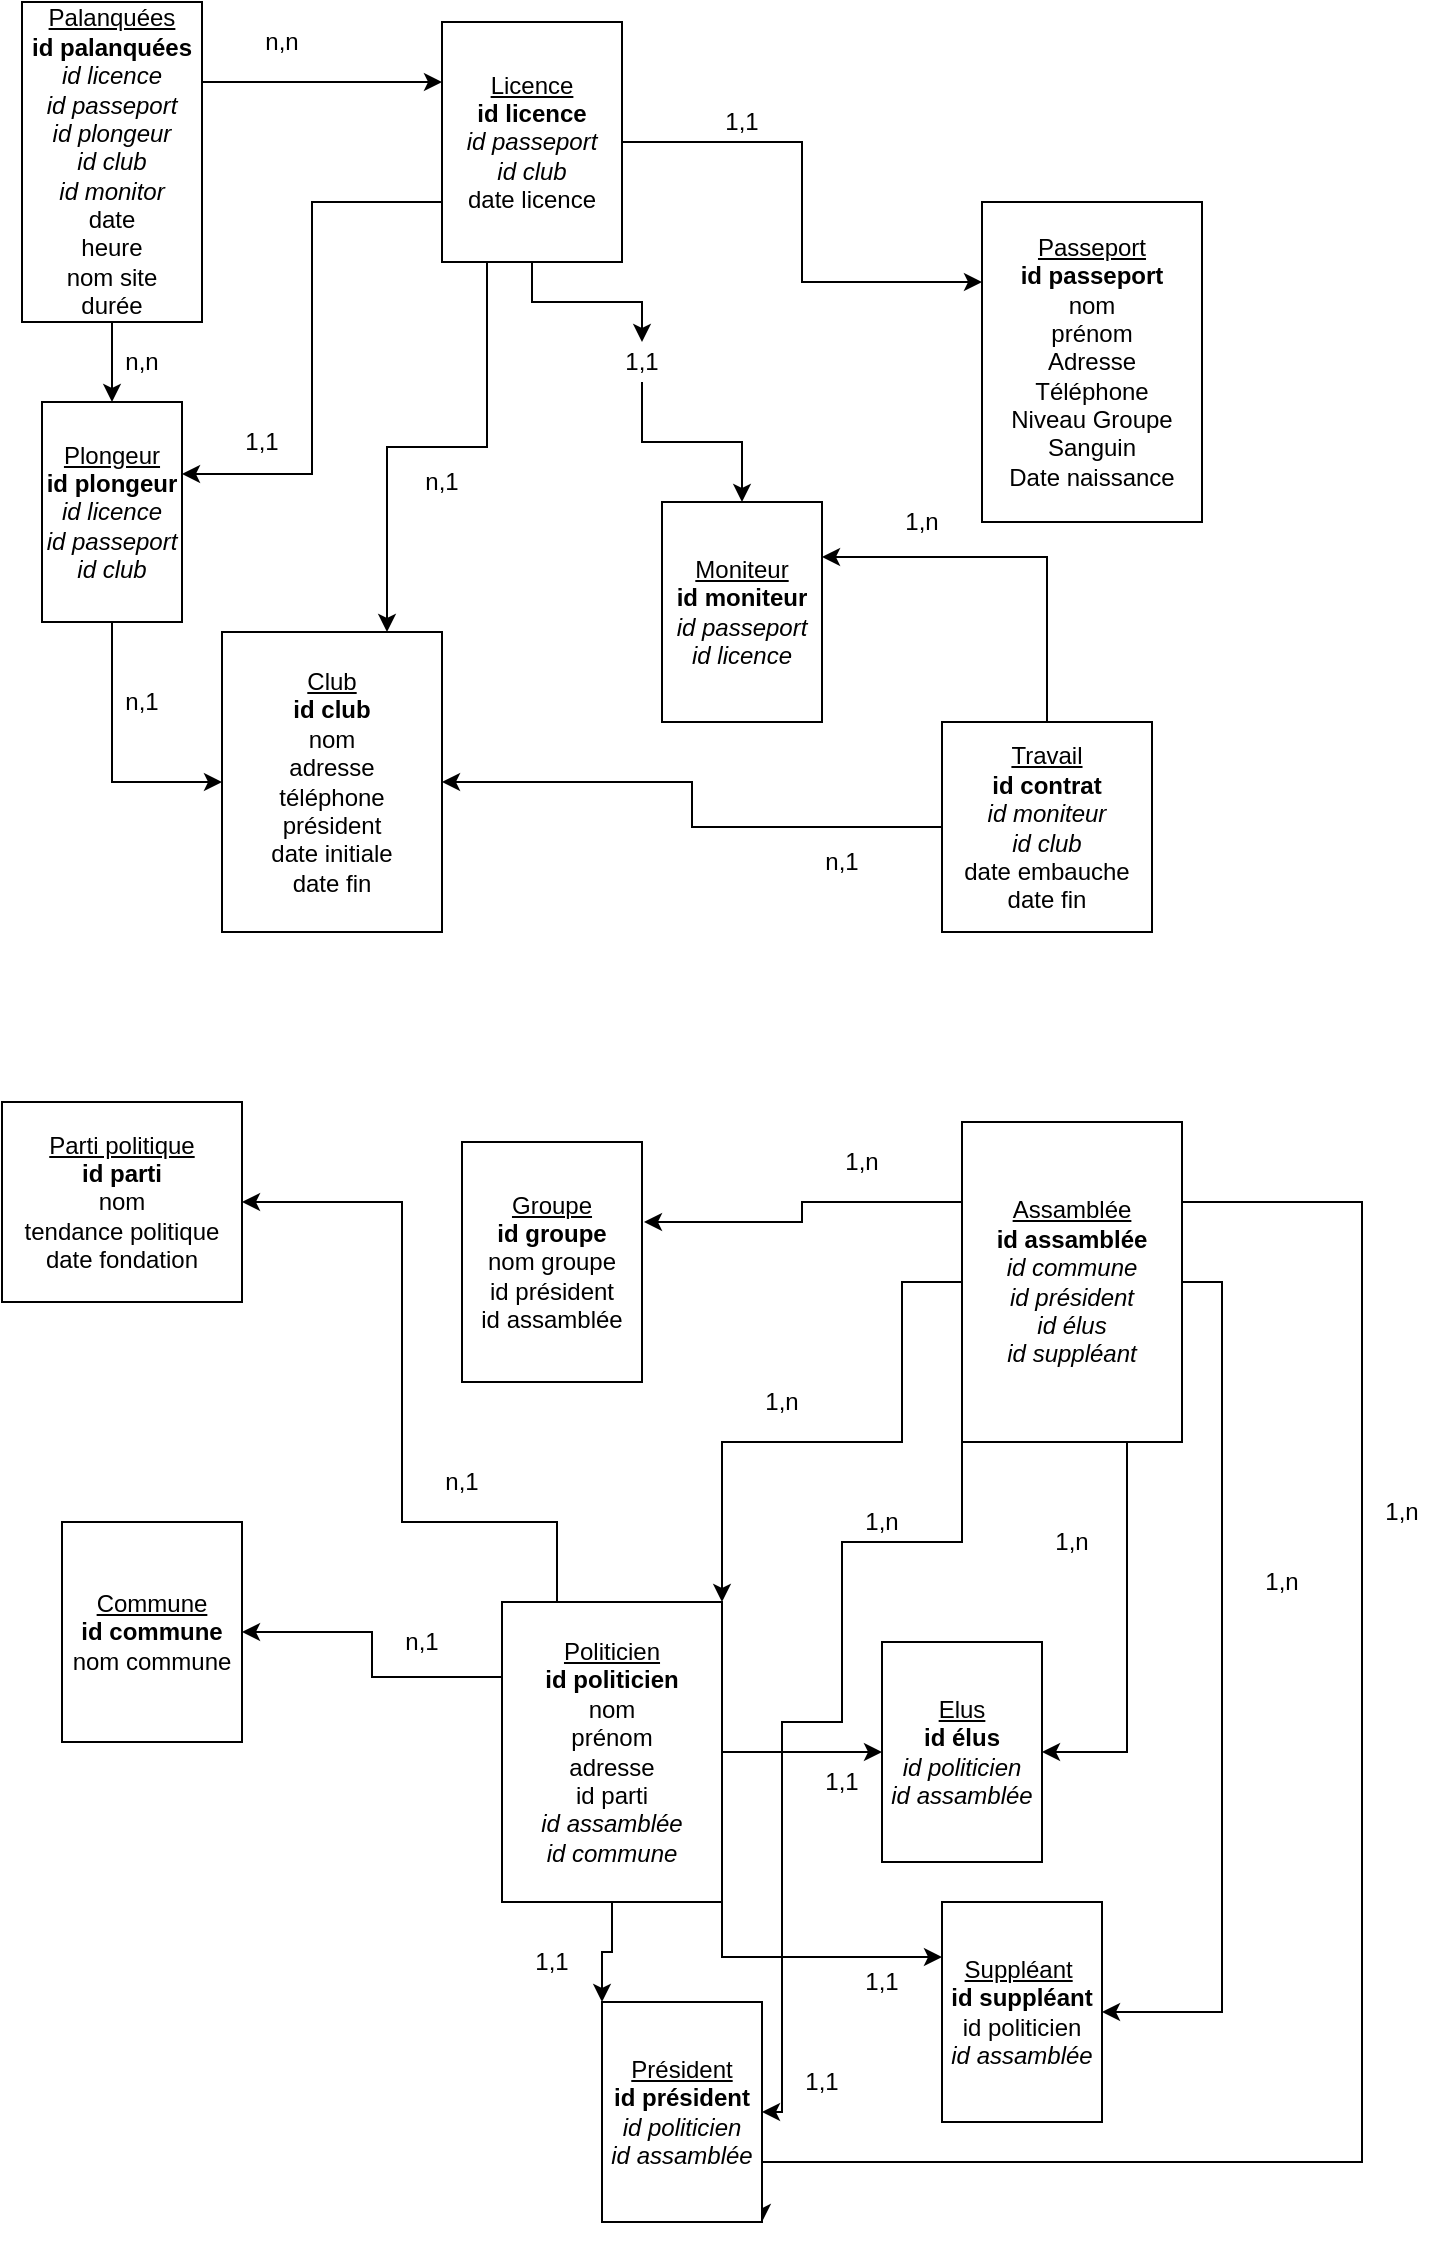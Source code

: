 <mxfile version="14.4.2" type="github">
  <diagram id="x8W8AJZ4dCZI1heM8H32" name="Page-1">
    <mxGraphModel dx="2249" dy="705" grid="1" gridSize="10" guides="1" tooltips="1" connect="1" arrows="1" fold="1" page="1" pageScale="1" pageWidth="827" pageHeight="1169" math="0" shadow="0">
      <root>
        <mxCell id="0" />
        <mxCell id="1" parent="0" />
        <mxCell id="_py3yEN6EtsgkCyzsrZI-14" style="edgeStyle=orthogonalEdgeStyle;rounded=0;orthogonalLoop=1;jettySize=auto;html=1;exitX=1;exitY=0.5;exitDx=0;exitDy=0;entryX=0;entryY=0.25;entryDx=0;entryDy=0;" edge="1" parent="1" source="_py3yEN6EtsgkCyzsrZI-1" target="_py3yEN6EtsgkCyzsrZI-2">
          <mxGeometry relative="1" as="geometry" />
        </mxCell>
        <mxCell id="_py3yEN6EtsgkCyzsrZI-15" style="edgeStyle=orthogonalEdgeStyle;rounded=0;orthogonalLoop=1;jettySize=auto;html=1;exitX=0.5;exitY=1;exitDx=0;exitDy=0;" edge="1" parent="1" source="_py3yEN6EtsgkCyzsrZI-29" target="_py3yEN6EtsgkCyzsrZI-5">
          <mxGeometry relative="1" as="geometry" />
        </mxCell>
        <mxCell id="_py3yEN6EtsgkCyzsrZI-26" style="edgeStyle=orthogonalEdgeStyle;rounded=0;orthogonalLoop=1;jettySize=auto;html=1;exitX=0;exitY=0.75;exitDx=0;exitDy=0;entryX=1;entryY=0.327;entryDx=0;entryDy=0;entryPerimeter=0;" edge="1" parent="1" source="_py3yEN6EtsgkCyzsrZI-1" target="_py3yEN6EtsgkCyzsrZI-7">
          <mxGeometry relative="1" as="geometry" />
        </mxCell>
        <mxCell id="_py3yEN6EtsgkCyzsrZI-27" style="edgeStyle=orthogonalEdgeStyle;rounded=0;orthogonalLoop=1;jettySize=auto;html=1;exitX=0.25;exitY=1;exitDx=0;exitDy=0;entryX=0.75;entryY=0;entryDx=0;entryDy=0;" edge="1" parent="1" source="_py3yEN6EtsgkCyzsrZI-1" target="_py3yEN6EtsgkCyzsrZI-3">
          <mxGeometry relative="1" as="geometry" />
        </mxCell>
        <mxCell id="_py3yEN6EtsgkCyzsrZI-1" value="&lt;u&gt;Licence&lt;br&gt;&lt;/u&gt;&lt;b&gt;id licence&lt;br&gt;&lt;/b&gt;&lt;i&gt;id passeport&lt;br&gt;id club&lt;br&gt;&lt;/i&gt;date licence" style="rounded=0;whiteSpace=wrap;html=1;" vertex="1" parent="1">
          <mxGeometry x="70" y="40" width="90" height="120" as="geometry" />
        </mxCell>
        <mxCell id="_py3yEN6EtsgkCyzsrZI-2" value="&lt;u&gt;Passeport&lt;br&gt;&lt;/u&gt;&lt;b&gt;id passeport&lt;br&gt;&lt;/b&gt;nom&lt;br&gt;prénom&lt;br&gt;Adresse&lt;br&gt;Téléphone&lt;br&gt;Niveau Groupe&lt;br&gt;Sanguin&lt;br&gt;Date naissance" style="rounded=0;whiteSpace=wrap;html=1;" vertex="1" parent="1">
          <mxGeometry x="340" y="130" width="110" height="160" as="geometry" />
        </mxCell>
        <mxCell id="_py3yEN6EtsgkCyzsrZI-3" value="&lt;u&gt;Club&lt;/u&gt;&lt;br&gt;&lt;b&gt;id club&lt;br&gt;&lt;/b&gt;nom&lt;br&gt;adresse&lt;br&gt;téléphone&lt;br&gt;président&lt;br&gt;date initiale&lt;br&gt;date fin" style="rounded=0;whiteSpace=wrap;html=1;" vertex="1" parent="1">
          <mxGeometry x="-40" y="345" width="110" height="150" as="geometry" />
        </mxCell>
        <mxCell id="_py3yEN6EtsgkCyzsrZI-5" value="&lt;u&gt;Moniteur&lt;/u&gt;&lt;br&gt;&lt;b&gt;id moniteur&lt;br&gt;&lt;/b&gt;&lt;i&gt;id passeport&lt;br&gt;id licence&lt;/i&gt;" style="rounded=0;whiteSpace=wrap;html=1;" vertex="1" parent="1">
          <mxGeometry x="180" y="280" width="80" height="110" as="geometry" />
        </mxCell>
        <mxCell id="_py3yEN6EtsgkCyzsrZI-43" style="edgeStyle=orthogonalEdgeStyle;rounded=0;orthogonalLoop=1;jettySize=auto;html=1;exitX=0.5;exitY=1;exitDx=0;exitDy=0;entryX=0;entryY=0.5;entryDx=0;entryDy=0;" edge="1" parent="1" source="_py3yEN6EtsgkCyzsrZI-7" target="_py3yEN6EtsgkCyzsrZI-3">
          <mxGeometry relative="1" as="geometry" />
        </mxCell>
        <mxCell id="_py3yEN6EtsgkCyzsrZI-7" value="&lt;u&gt;Plongeur&lt;/u&gt;&lt;br&gt;&lt;b&gt;id plongeur&lt;br&gt;&lt;/b&gt;&lt;i&gt;id licence&lt;br&gt;id passeport&lt;br&gt;id club&lt;/i&gt;" style="rounded=0;whiteSpace=wrap;html=1;" vertex="1" parent="1">
          <mxGeometry x="-130" y="230" width="70" height="110" as="geometry" />
        </mxCell>
        <mxCell id="_py3yEN6EtsgkCyzsrZI-25" style="edgeStyle=orthogonalEdgeStyle;rounded=0;orthogonalLoop=1;jettySize=auto;html=1;exitX=0.5;exitY=1;exitDx=0;exitDy=0;entryX=0.5;entryY=0;entryDx=0;entryDy=0;" edge="1" parent="1" source="_py3yEN6EtsgkCyzsrZI-8" target="_py3yEN6EtsgkCyzsrZI-7">
          <mxGeometry relative="1" as="geometry" />
        </mxCell>
        <mxCell id="_py3yEN6EtsgkCyzsrZI-34" style="edgeStyle=orthogonalEdgeStyle;rounded=0;orthogonalLoop=1;jettySize=auto;html=1;exitX=1;exitY=0.25;exitDx=0;exitDy=0;entryX=0;entryY=0.25;entryDx=0;entryDy=0;" edge="1" parent="1" source="_py3yEN6EtsgkCyzsrZI-8" target="_py3yEN6EtsgkCyzsrZI-1">
          <mxGeometry relative="1" as="geometry" />
        </mxCell>
        <mxCell id="_py3yEN6EtsgkCyzsrZI-8" value="&lt;u&gt;Palanquées&lt;/u&gt;&lt;br&gt;&lt;b&gt;id palanquées&lt;br&gt;&lt;/b&gt;&lt;i&gt;id licence&lt;br&gt;id passeport&lt;br&gt;id plongeur&lt;br&gt;id club&lt;br&gt;id monitor&lt;br&gt;&lt;/i&gt;date&lt;br&gt;heure&lt;br&gt;nom site&lt;br&gt;durée" style="rounded=0;whiteSpace=wrap;html=1;" vertex="1" parent="1">
          <mxGeometry x="-140" y="30" width="90" height="160" as="geometry" />
        </mxCell>
        <mxCell id="_py3yEN6EtsgkCyzsrZI-21" style="edgeStyle=orthogonalEdgeStyle;rounded=0;orthogonalLoop=1;jettySize=auto;html=1;exitX=0.5;exitY=0;exitDx=0;exitDy=0;entryX=1;entryY=0.25;entryDx=0;entryDy=0;" edge="1" parent="1" source="_py3yEN6EtsgkCyzsrZI-9" target="_py3yEN6EtsgkCyzsrZI-5">
          <mxGeometry relative="1" as="geometry" />
        </mxCell>
        <mxCell id="_py3yEN6EtsgkCyzsrZI-40" style="edgeStyle=orthogonalEdgeStyle;rounded=0;orthogonalLoop=1;jettySize=auto;html=1;exitX=0;exitY=0.5;exitDx=0;exitDy=0;entryX=1;entryY=0.5;entryDx=0;entryDy=0;" edge="1" parent="1" source="_py3yEN6EtsgkCyzsrZI-9" target="_py3yEN6EtsgkCyzsrZI-3">
          <mxGeometry relative="1" as="geometry" />
        </mxCell>
        <mxCell id="_py3yEN6EtsgkCyzsrZI-9" value="&lt;u&gt;Travail&lt;/u&gt;&lt;br&gt;&lt;b&gt;id contrat&lt;br&gt;&lt;/b&gt;&lt;i&gt;id moniteur&lt;br&gt;id club&lt;br&gt;&lt;/i&gt;date embauche&lt;br&gt;date fin" style="whiteSpace=wrap;html=1;aspect=fixed;" vertex="1" parent="1">
          <mxGeometry x="320" y="390" width="105" height="105" as="geometry" />
        </mxCell>
        <mxCell id="_py3yEN6EtsgkCyzsrZI-28" value="1,1" style="text;html=1;strokeColor=none;fillColor=none;align=center;verticalAlign=middle;whiteSpace=wrap;rounded=0;" vertex="1" parent="1">
          <mxGeometry x="200" y="80" width="40" height="20" as="geometry" />
        </mxCell>
        <mxCell id="_py3yEN6EtsgkCyzsrZI-29" value="1,1" style="text;html=1;strokeColor=none;fillColor=none;align=center;verticalAlign=middle;whiteSpace=wrap;rounded=0;" vertex="1" parent="1">
          <mxGeometry x="150" y="200" width="40" height="20" as="geometry" />
        </mxCell>
        <mxCell id="_py3yEN6EtsgkCyzsrZI-30" style="edgeStyle=orthogonalEdgeStyle;rounded=0;orthogonalLoop=1;jettySize=auto;html=1;exitX=0.5;exitY=1;exitDx=0;exitDy=0;" edge="1" parent="1" source="_py3yEN6EtsgkCyzsrZI-1" target="_py3yEN6EtsgkCyzsrZI-29">
          <mxGeometry relative="1" as="geometry">
            <mxPoint x="115" y="160" as="sourcePoint" />
            <mxPoint x="220" y="280" as="targetPoint" />
          </mxGeometry>
        </mxCell>
        <mxCell id="_py3yEN6EtsgkCyzsrZI-31" value="1,n" style="text;html=1;strokeColor=none;fillColor=none;align=center;verticalAlign=middle;whiteSpace=wrap;rounded=0;" vertex="1" parent="1">
          <mxGeometry x="290" y="280" width="40" height="20" as="geometry" />
        </mxCell>
        <mxCell id="_py3yEN6EtsgkCyzsrZI-35" value="n,n" style="text;html=1;strokeColor=none;fillColor=none;align=center;verticalAlign=middle;whiteSpace=wrap;rounded=0;" vertex="1" parent="1">
          <mxGeometry x="-30" y="40" width="40" height="20" as="geometry" />
        </mxCell>
        <mxCell id="_py3yEN6EtsgkCyzsrZI-36" value="1,1" style="text;html=1;strokeColor=none;fillColor=none;align=center;verticalAlign=middle;whiteSpace=wrap;rounded=0;" vertex="1" parent="1">
          <mxGeometry x="-40" y="240" width="40" height="20" as="geometry" />
        </mxCell>
        <mxCell id="_py3yEN6EtsgkCyzsrZI-37" value="n,1" style="text;html=1;strokeColor=none;fillColor=none;align=center;verticalAlign=middle;whiteSpace=wrap;rounded=0;" vertex="1" parent="1">
          <mxGeometry x="50" y="260" width="40" height="20" as="geometry" />
        </mxCell>
        <mxCell id="_py3yEN6EtsgkCyzsrZI-41" value="n,1" style="text;html=1;strokeColor=none;fillColor=none;align=center;verticalAlign=middle;whiteSpace=wrap;rounded=0;" vertex="1" parent="1">
          <mxGeometry x="250" y="450" width="40" height="20" as="geometry" />
        </mxCell>
        <mxCell id="_py3yEN6EtsgkCyzsrZI-42" value="n,n" style="text;html=1;strokeColor=none;fillColor=none;align=center;verticalAlign=middle;whiteSpace=wrap;rounded=0;" vertex="1" parent="1">
          <mxGeometry x="-100" y="200" width="40" height="20" as="geometry" />
        </mxCell>
        <mxCell id="_py3yEN6EtsgkCyzsrZI-44" value="n,1" style="text;html=1;strokeColor=none;fillColor=none;align=center;verticalAlign=middle;whiteSpace=wrap;rounded=0;" vertex="1" parent="1">
          <mxGeometry x="-100" y="370" width="40" height="20" as="geometry" />
        </mxCell>
        <mxCell id="_py3yEN6EtsgkCyzsrZI-49" value="&lt;u&gt;Groupe&lt;/u&gt;&lt;br&gt;&lt;b&gt;id groupe&lt;br&gt;&lt;/b&gt;nom groupe&lt;br&gt;id président&lt;br&gt;id assamblée" style="rounded=0;whiteSpace=wrap;html=1;" vertex="1" parent="1">
          <mxGeometry x="80" y="600" width="90" height="120" as="geometry" />
        </mxCell>
        <mxCell id="_py3yEN6EtsgkCyzsrZI-71" style="edgeStyle=orthogonalEdgeStyle;rounded=0;orthogonalLoop=1;jettySize=auto;html=1;exitX=0;exitY=0.25;exitDx=0;exitDy=0;entryX=1.011;entryY=0.333;entryDx=0;entryDy=0;entryPerimeter=0;" edge="1" parent="1" source="_py3yEN6EtsgkCyzsrZI-50" target="_py3yEN6EtsgkCyzsrZI-49">
          <mxGeometry relative="1" as="geometry" />
        </mxCell>
        <mxCell id="_py3yEN6EtsgkCyzsrZI-72" style="edgeStyle=orthogonalEdgeStyle;rounded=0;orthogonalLoop=1;jettySize=auto;html=1;exitX=0;exitY=0.5;exitDx=0;exitDy=0;entryX=1;entryY=0;entryDx=0;entryDy=0;" edge="1" parent="1" source="_py3yEN6EtsgkCyzsrZI-50" target="_py3yEN6EtsgkCyzsrZI-51">
          <mxGeometry relative="1" as="geometry">
            <Array as="points">
              <mxPoint x="300" y="670" />
              <mxPoint x="300" y="750" />
              <mxPoint x="210" y="750" />
            </Array>
          </mxGeometry>
        </mxCell>
        <mxCell id="_py3yEN6EtsgkCyzsrZI-73" style="edgeStyle=orthogonalEdgeStyle;rounded=0;orthogonalLoop=1;jettySize=auto;html=1;exitX=0.75;exitY=1;exitDx=0;exitDy=0;entryX=1;entryY=0.5;entryDx=0;entryDy=0;" edge="1" parent="1" source="_py3yEN6EtsgkCyzsrZI-50" target="_py3yEN6EtsgkCyzsrZI-52">
          <mxGeometry relative="1" as="geometry" />
        </mxCell>
        <mxCell id="_py3yEN6EtsgkCyzsrZI-85" style="edgeStyle=orthogonalEdgeStyle;rounded=0;orthogonalLoop=1;jettySize=auto;html=1;exitX=1;exitY=0.5;exitDx=0;exitDy=0;entryX=1;entryY=0.5;entryDx=0;entryDy=0;" edge="1" parent="1" source="_py3yEN6EtsgkCyzsrZI-50" target="_py3yEN6EtsgkCyzsrZI-83">
          <mxGeometry relative="1" as="geometry" />
        </mxCell>
        <mxCell id="_py3yEN6EtsgkCyzsrZI-91" style="edgeStyle=orthogonalEdgeStyle;rounded=0;orthogonalLoop=1;jettySize=auto;html=1;exitX=0;exitY=1;exitDx=0;exitDy=0;" edge="1" parent="1" source="_py3yEN6EtsgkCyzsrZI-50" target="_py3yEN6EtsgkCyzsrZI-88">
          <mxGeometry relative="1" as="geometry">
            <Array as="points">
              <mxPoint x="330" y="800" />
              <mxPoint x="270" y="800" />
              <mxPoint x="270" y="890" />
              <mxPoint x="240" y="890" />
              <mxPoint x="240" y="1085" />
            </Array>
          </mxGeometry>
        </mxCell>
        <mxCell id="_py3yEN6EtsgkCyzsrZI-100" style="edgeStyle=orthogonalEdgeStyle;rounded=0;orthogonalLoop=1;jettySize=auto;html=1;exitX=1;exitY=0.25;exitDx=0;exitDy=0;entryX=1;entryY=1;entryDx=0;entryDy=0;" edge="1" parent="1" source="_py3yEN6EtsgkCyzsrZI-50" target="_py3yEN6EtsgkCyzsrZI-88">
          <mxGeometry relative="1" as="geometry">
            <Array as="points">
              <mxPoint x="530" y="630" />
              <mxPoint x="530" y="1110" />
              <mxPoint x="230" y="1110" />
            </Array>
          </mxGeometry>
        </mxCell>
        <mxCell id="_py3yEN6EtsgkCyzsrZI-50" value="&lt;u&gt;Assamblée&lt;/u&gt;&lt;br&gt;&lt;b&gt;id assamblée&lt;br&gt;&lt;/b&gt;&lt;i&gt;id commune&lt;br&gt;id président&lt;br&gt;id élus&lt;br&gt;id suppléant&lt;br&gt;&lt;/i&gt;" style="rounded=0;whiteSpace=wrap;html=1;" vertex="1" parent="1">
          <mxGeometry x="330" y="590" width="110" height="160" as="geometry" />
        </mxCell>
        <mxCell id="_py3yEN6EtsgkCyzsrZI-74" style="edgeStyle=orthogonalEdgeStyle;rounded=0;orthogonalLoop=1;jettySize=auto;html=1;exitX=0.25;exitY=0;exitDx=0;exitDy=0;entryX=1;entryY=0.5;entryDx=0;entryDy=0;" edge="1" parent="1" source="_py3yEN6EtsgkCyzsrZI-51" target="_py3yEN6EtsgkCyzsrZI-57">
          <mxGeometry relative="1" as="geometry">
            <Array as="points">
              <mxPoint x="128" y="790" />
              <mxPoint x="50" y="790" />
              <mxPoint x="50" y="630" />
            </Array>
          </mxGeometry>
        </mxCell>
        <mxCell id="_py3yEN6EtsgkCyzsrZI-75" style="edgeStyle=orthogonalEdgeStyle;rounded=0;orthogonalLoop=1;jettySize=auto;html=1;exitX=0;exitY=0.25;exitDx=0;exitDy=0;entryX=1;entryY=0.5;entryDx=0;entryDy=0;" edge="1" parent="1" source="_py3yEN6EtsgkCyzsrZI-51" target="_py3yEN6EtsgkCyzsrZI-54">
          <mxGeometry relative="1" as="geometry" />
        </mxCell>
        <mxCell id="_py3yEN6EtsgkCyzsrZI-93" style="edgeStyle=orthogonalEdgeStyle;rounded=0;orthogonalLoop=1;jettySize=auto;html=1;exitX=0.5;exitY=1;exitDx=0;exitDy=0;entryX=0;entryY=0;entryDx=0;entryDy=0;" edge="1" parent="1" source="_py3yEN6EtsgkCyzsrZI-51" target="_py3yEN6EtsgkCyzsrZI-88">
          <mxGeometry relative="1" as="geometry" />
        </mxCell>
        <mxCell id="_py3yEN6EtsgkCyzsrZI-94" style="edgeStyle=orthogonalEdgeStyle;rounded=0;orthogonalLoop=1;jettySize=auto;html=1;exitX=1;exitY=1;exitDx=0;exitDy=0;entryX=0;entryY=0.25;entryDx=0;entryDy=0;" edge="1" parent="1" source="_py3yEN6EtsgkCyzsrZI-51" target="_py3yEN6EtsgkCyzsrZI-83">
          <mxGeometry relative="1" as="geometry" />
        </mxCell>
        <mxCell id="_py3yEN6EtsgkCyzsrZI-99" style="edgeStyle=orthogonalEdgeStyle;rounded=0;orthogonalLoop=1;jettySize=auto;html=1;exitX=1;exitY=0.5;exitDx=0;exitDy=0;" edge="1" parent="1" source="_py3yEN6EtsgkCyzsrZI-51" target="_py3yEN6EtsgkCyzsrZI-52">
          <mxGeometry relative="1" as="geometry" />
        </mxCell>
        <mxCell id="_py3yEN6EtsgkCyzsrZI-51" value="&lt;u&gt;Politicien&lt;/u&gt;&lt;br&gt;&lt;b&gt;id politicien&lt;br&gt;&lt;/b&gt;nom&lt;br&gt;prénom&lt;br&gt;adresse&lt;br&gt;id parti&lt;br&gt;&lt;i&gt;id assamblée&lt;br&gt;id commune&lt;/i&gt;" style="rounded=0;whiteSpace=wrap;html=1;" vertex="1" parent="1">
          <mxGeometry x="100" y="830" width="110" height="150" as="geometry" />
        </mxCell>
        <mxCell id="_py3yEN6EtsgkCyzsrZI-52" value="&lt;u&gt;Elus&lt;/u&gt;&lt;br&gt;&lt;b&gt;id élus&lt;br&gt;&lt;/b&gt;&lt;i&gt;id politicien&lt;br&gt;id assamblée&lt;/i&gt;" style="rounded=0;whiteSpace=wrap;html=1;" vertex="1" parent="1">
          <mxGeometry x="290" y="850" width="80" height="110" as="geometry" />
        </mxCell>
        <mxCell id="_py3yEN6EtsgkCyzsrZI-54" value="&lt;u&gt;Commune&lt;/u&gt;&lt;br&gt;&lt;b&gt;id commune&lt;br&gt;&lt;/b&gt;nom commune" style="rounded=0;whiteSpace=wrap;html=1;" vertex="1" parent="1">
          <mxGeometry x="-120" y="790" width="90" height="110" as="geometry" />
        </mxCell>
        <mxCell id="_py3yEN6EtsgkCyzsrZI-57" value="&lt;u&gt;Parti politique&lt;br&gt;&lt;/u&gt;&lt;b&gt;id parti&lt;br&gt;&lt;/b&gt;nom&lt;br&gt;tendance politique&lt;br&gt;date fondation" style="rounded=0;whiteSpace=wrap;html=1;" vertex="1" parent="1">
          <mxGeometry x="-150" y="580" width="120" height="100" as="geometry" />
        </mxCell>
        <mxCell id="_py3yEN6EtsgkCyzsrZI-77" value="1,n" style="text;html=1;strokeColor=none;fillColor=none;align=center;verticalAlign=middle;whiteSpace=wrap;rounded=0;" vertex="1" parent="1">
          <mxGeometry x="260" y="600" width="40" height="20" as="geometry" />
        </mxCell>
        <mxCell id="_py3yEN6EtsgkCyzsrZI-78" value="1,n" style="text;html=1;strokeColor=none;fillColor=none;align=center;verticalAlign=middle;whiteSpace=wrap;rounded=0;" vertex="1" parent="1">
          <mxGeometry x="220" y="720" width="40" height="20" as="geometry" />
        </mxCell>
        <mxCell id="_py3yEN6EtsgkCyzsrZI-79" value="1,n" style="text;html=1;strokeColor=none;fillColor=none;align=center;verticalAlign=middle;whiteSpace=wrap;rounded=0;" vertex="1" parent="1">
          <mxGeometry x="365" y="790" width="40" height="20" as="geometry" />
        </mxCell>
        <mxCell id="_py3yEN6EtsgkCyzsrZI-81" value="n,1" style="text;html=1;strokeColor=none;fillColor=none;align=center;verticalAlign=middle;whiteSpace=wrap;rounded=0;" vertex="1" parent="1">
          <mxGeometry x="60" y="760" width="40" height="20" as="geometry" />
        </mxCell>
        <mxCell id="_py3yEN6EtsgkCyzsrZI-82" value="n,1" style="text;html=1;strokeColor=none;fillColor=none;align=center;verticalAlign=middle;whiteSpace=wrap;rounded=0;" vertex="1" parent="1">
          <mxGeometry x="40" y="840" width="40" height="20" as="geometry" />
        </mxCell>
        <mxCell id="_py3yEN6EtsgkCyzsrZI-83" value="&lt;u&gt;Suppléant&lt;/u&gt;&lt;b&gt;&amp;nbsp;&lt;/b&gt;&lt;br&gt;&lt;b&gt;id suppléant&lt;/b&gt;&lt;br&gt;id politicien&lt;br&gt;&lt;i&gt;id assamblée&lt;/i&gt;" style="rounded=0;whiteSpace=wrap;html=1;" vertex="1" parent="1">
          <mxGeometry x="320" y="980" width="80" height="110" as="geometry" />
        </mxCell>
        <mxCell id="_py3yEN6EtsgkCyzsrZI-86" value="1,n" style="text;html=1;strokeColor=none;fillColor=none;align=center;verticalAlign=middle;whiteSpace=wrap;rounded=0;" vertex="1" parent="1">
          <mxGeometry x="470" y="810" width="40" height="20" as="geometry" />
        </mxCell>
        <mxCell id="_py3yEN6EtsgkCyzsrZI-88" value="&lt;u&gt;Président&lt;/u&gt;&lt;br&gt;&lt;b&gt;id président&lt;/b&gt;&lt;br&gt;&lt;i&gt;id politicien&lt;br&gt;id assamblée&lt;/i&gt;" style="rounded=0;whiteSpace=wrap;html=1;" vertex="1" parent="1">
          <mxGeometry x="150" y="1030" width="80" height="110" as="geometry" />
        </mxCell>
        <mxCell id="_py3yEN6EtsgkCyzsrZI-90" value="1,1" style="text;html=1;strokeColor=none;fillColor=none;align=center;verticalAlign=middle;whiteSpace=wrap;rounded=0;" vertex="1" parent="1">
          <mxGeometry x="240" y="1060" width="40" height="20" as="geometry" />
        </mxCell>
        <mxCell id="_py3yEN6EtsgkCyzsrZI-95" value="1,n" style="text;html=1;strokeColor=none;fillColor=none;align=center;verticalAlign=middle;whiteSpace=wrap;rounded=0;" vertex="1" parent="1">
          <mxGeometry x="270" y="780" width="40" height="20" as="geometry" />
        </mxCell>
        <mxCell id="_py3yEN6EtsgkCyzsrZI-96" value="1,1" style="text;html=1;strokeColor=none;fillColor=none;align=center;verticalAlign=middle;whiteSpace=wrap;rounded=0;" vertex="1" parent="1">
          <mxGeometry x="250" y="910" width="40" height="20" as="geometry" />
        </mxCell>
        <mxCell id="_py3yEN6EtsgkCyzsrZI-97" value="1,1" style="text;html=1;strokeColor=none;fillColor=none;align=center;verticalAlign=middle;whiteSpace=wrap;rounded=0;" vertex="1" parent="1">
          <mxGeometry x="105" y="1000" width="40" height="20" as="geometry" />
        </mxCell>
        <mxCell id="_py3yEN6EtsgkCyzsrZI-98" value="1,1" style="text;html=1;strokeColor=none;fillColor=none;align=center;verticalAlign=middle;whiteSpace=wrap;rounded=0;" vertex="1" parent="1">
          <mxGeometry x="270" y="1010" width="40" height="20" as="geometry" />
        </mxCell>
        <mxCell id="_py3yEN6EtsgkCyzsrZI-101" value="1,n" style="text;html=1;strokeColor=none;fillColor=none;align=center;verticalAlign=middle;whiteSpace=wrap;rounded=0;" vertex="1" parent="1">
          <mxGeometry x="530" y="770" width="40" height="30" as="geometry" />
        </mxCell>
      </root>
    </mxGraphModel>
  </diagram>
</mxfile>
